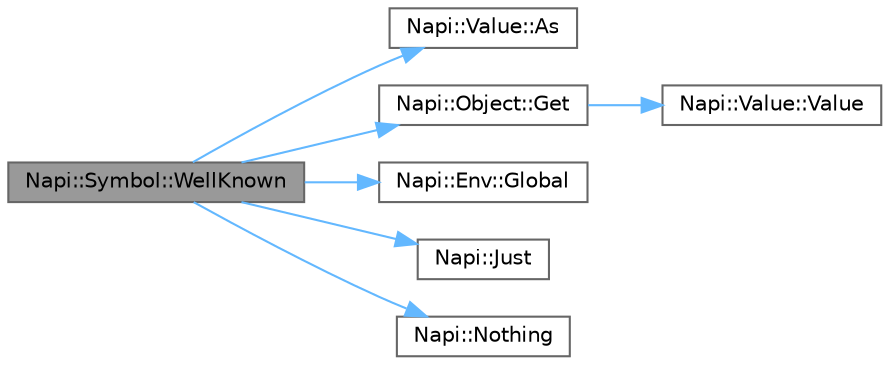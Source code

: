 digraph "Napi::Symbol::WellKnown"
{
 // LATEX_PDF_SIZE
  bgcolor="transparent";
  edge [fontname=Helvetica,fontsize=10,labelfontname=Helvetica,labelfontsize=10];
  node [fontname=Helvetica,fontsize=10,shape=box,height=0.2,width=0.4];
  rankdir="LR";
  Node1 [id="Node000001",label="Napi::Symbol::WellKnown",height=0.2,width=0.4,color="gray40", fillcolor="grey60", style="filled", fontcolor="black",tooltip="Get a public Symbol (e.g. Symbol.iterator)."];
  Node1 -> Node2 [id="edge1_Node000001_Node000002",color="steelblue1",style="solid",tooltip=" "];
  Node2 [id="Node000002",label="Napi::Value::As",height=0.2,width=0.4,color="grey40", fillcolor="white", style="filled",URL="$class_napi_1_1_value.html#a9c1a9c4eca9617b0aafbe311c946982a",tooltip=" "];
  Node1 -> Node3 [id="edge2_Node000001_Node000003",color="steelblue1",style="solid",tooltip=" "];
  Node3 [id="Node000003",label="Napi::Object::Get",height=0.2,width=0.4,color="grey40", fillcolor="white", style="filled",URL="$class_napi_1_1_object.html#a4cc2ecc864b3e98b3b1f13393a7cdfdf",tooltip="Gets a property."];
  Node3 -> Node4 [id="edge3_Node000003_Node000004",color="steelblue1",style="solid",tooltip=" "];
  Node4 [id="Node000004",label="Napi::Value::Value",height=0.2,width=0.4,color="grey40", fillcolor="white", style="filled",URL="$class_napi_1_1_value.html#a91352891b563fb744683240949e458e4",tooltip="Creates a new empty Value instance."];
  Node1 -> Node5 [id="edge4_Node000001_Node000005",color="steelblue1",style="solid",tooltip=" "];
  Node5 [id="Node000005",label="Napi::Env::Global",height=0.2,width=0.4,color="grey40", fillcolor="white", style="filled",URL="$class_napi_1_1_env.html#a06f210136f1381a31046e1118dbc5c90",tooltip=" "];
  Node1 -> Node6 [id="edge5_Node000001_Node000006",color="steelblue1",style="solid",tooltip=" "];
  Node6 [id="Node000006",label="Napi::Just",height=0.2,width=0.4,color="grey40", fillcolor="white", style="filled",URL="$namespace_napi.html#ae4cf10cf596c741e63d580a9c94994fc",tooltip=" "];
  Node1 -> Node7 [id="edge6_Node000001_Node000007",color="steelblue1",style="solid",tooltip=" "];
  Node7 [id="Node000007",label="Napi::Nothing",height=0.2,width=0.4,color="grey40", fillcolor="white", style="filled",URL="$namespace_napi.html#a3c618299a5897ce91a0beac8ae638270",tooltip=" "];
}
